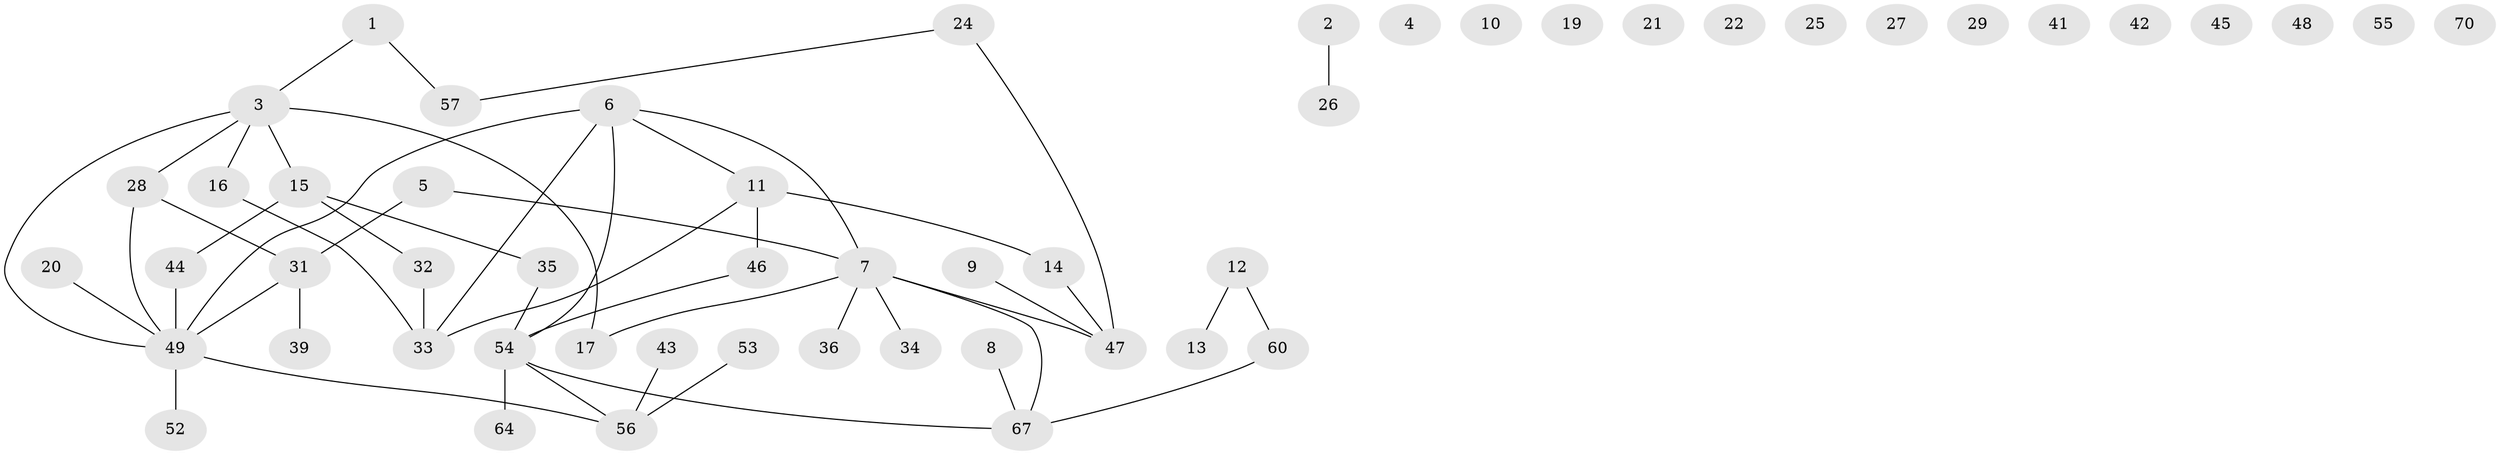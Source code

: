 // Generated by graph-tools (version 1.1) at 2025/23/03/03/25 07:23:28]
// undirected, 53 vertices, 51 edges
graph export_dot {
graph [start="1"]
  node [color=gray90,style=filled];
  1 [super="+74"];
  2;
  3 [super="+61"];
  4;
  5 [super="+40"];
  6 [super="+37"];
  7 [super="+66"];
  8;
  9;
  10;
  11 [super="+38"];
  12 [super="+65"];
  13;
  14;
  15 [super="+30"];
  16 [super="+18"];
  17 [super="+73"];
  19 [super="+23"];
  20;
  21;
  22;
  24;
  25;
  26 [super="+71"];
  27;
  28 [super="+59"];
  29;
  31 [super="+63"];
  32;
  33 [super="+62"];
  34;
  35 [super="+50"];
  36;
  39;
  41;
  42;
  43;
  44;
  45;
  46;
  47 [super="+51"];
  48;
  49 [super="+69"];
  52;
  53;
  54 [super="+58"];
  55;
  56 [super="+68"];
  57;
  60;
  64;
  67 [super="+72"];
  70;
  1 -- 57;
  1 -- 3;
  2 -- 26;
  3 -- 28;
  3 -- 49;
  3 -- 17;
  3 -- 16;
  3 -- 15;
  5 -- 7;
  5 -- 31;
  6 -- 33;
  6 -- 49;
  6 -- 54;
  6 -- 11;
  6 -- 7;
  7 -- 34 [weight=2];
  7 -- 36;
  7 -- 47;
  7 -- 17;
  7 -- 67;
  8 -- 67;
  9 -- 47;
  11 -- 33;
  11 -- 46;
  11 -- 14;
  12 -- 13;
  12 -- 60;
  14 -- 47;
  15 -- 32;
  15 -- 35;
  15 -- 44;
  16 -- 33;
  20 -- 49;
  24 -- 47;
  24 -- 57;
  28 -- 49;
  28 -- 31 [weight=2];
  31 -- 49;
  31 -- 39;
  32 -- 33;
  35 -- 54;
  43 -- 56;
  44 -- 49;
  46 -- 54;
  49 -- 52;
  49 -- 56;
  53 -- 56;
  54 -- 64;
  54 -- 67;
  54 -- 56;
  60 -- 67;
}
